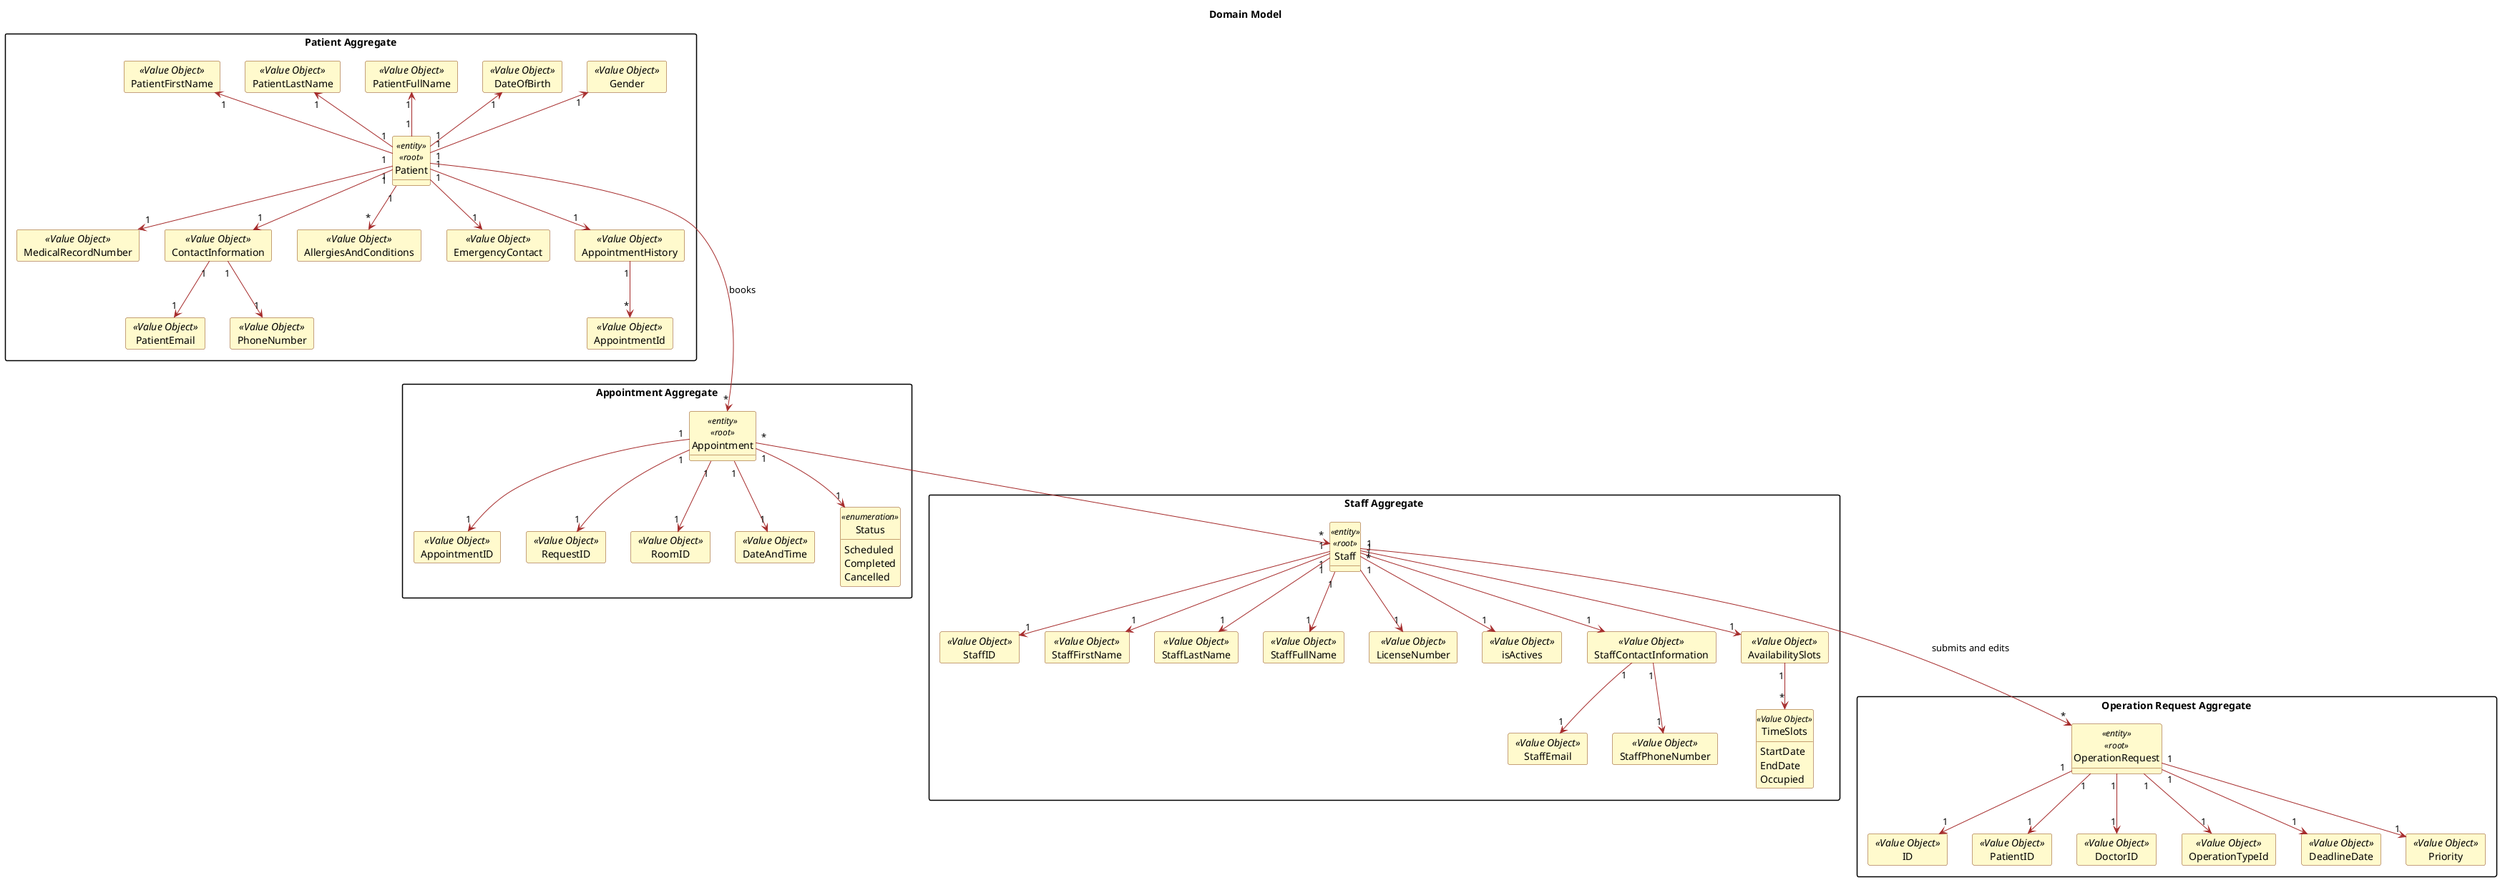 @startuml
hide circle
hide methods
allow_mixing

'skinparam monochrome false
'skinparam packageStyle rectangle
'skinparam shadowing false
'skinparam linetype ortho

' Title
title Domain Model


skinparam classAttributeIconSize 0

skinparam class {
    LifeLineBorderColor DodgerBlue
    LifeLineBackgroundColor APPLICATION
    BackgroundColor LemonChiffon
    ArrowColor Brown
    BorderColor SaddleBrown
}

skinparam packageStyle rectangle

skinparam card {
    LifeLineBorderColor DodgerBlue
    LifeLineBackgroundColor APPLICATION
    BackgroundColor LemonChiffon
    ArrowColor Brown
    BorderColor SaddleBrown
}


' Aggregates

package "Patient Aggregate" {

    entity Patient <<entity>><<root>> {
    }

    card PatientFirstName <<Value Object>>
    card PatientLastName <<Value Object>>
    card PatientFullName <<Value Object>>
    card DateOfBirth <<Value Object>>
    card Gender <<Value Object>>
    card MedicalRecordNumber <<Value Object>>
    card ContactInformation <<Value Object>>
    card AllergiesAndConditions <<Value Object>>
    card EmergencyContact <<Value Object>>
    card AppointmentHistory <<Value Object>>
    'card AppointmentHistory <<Value Object>>

    ' Atributos Contact Information
    card PatientEmail <<Value Object>>
    card PhoneNumber <<Value Object>>

    ' Atributos Appointment History
    card AppointmentId <<Value Object>>

    ' Relationships Contact Information
    ContactInformation "1"-->"1" PatientEmail
    ContactInformation "1"-->"1" PhoneNumber

    ' Relationships Appointment History
    AppointmentHistory "1" --> "*" AppointmentId 


    ' Relationships inside the Patient aggregate
    Patient "1" -u-> "1" PatientFirstName
    Patient "1" -u-> "1" PatientLastName
    Patient "1" -u-> "1" PatientFullName
    Patient "1" -u-> "1" DateOfBirth
    Patient "1" -u-> "1" Gender
    Patient "1" --> "1" MedicalRecordNumber
    Patient "1" --> "1" ContactInformation
    Patient "1" --> "*" AllergiesAndConditions
    Patient "1" --> "1" EmergencyContact
    Patient "1" --> "1" AppointmentHistory

}

package "Staff Aggregate" {

    entity Staff <<entity>><<root>> {
    }

    card StaffID <<Value Object>>
    card StaffFirstName <<Value Object>>
    card StaffLastName <<Value Object>>
    card StaffFullName <<Value Object>>
    card LicenseNumber <<Value Object>>
    card isActives <<Value Object>>

    'specialization é entidade
    card StaffContactInformation <<Value Object>>
    card AvailabilitySlots <<Value Object>>
    entity TimeSlots <<Value Object>> {
        StartDate
        EndDate
        Occupied
    }

    ' Atributos Contact Information
    card StaffEmail <<Value Object>>
    card StaffPhoneNumber <<Value Object>>

    'Relationships Contact Information
    StaffContactInformation "1" -d-> "1" StaffEmail
    StaffContactInformation "1" -d-> "1" StaffPhoneNumber

    'Relationships inside the Staff aggregate
    Staff "1" --> "1" StaffFirstName
    Staff "1" --> "1" StaffLastName
    Staff "1" --> "1" StaffFullName
    Staff "1" -d-> "1" StaffID
    Staff "1" --> "1" LicenseNumber
    Staff "1" -d-> "1" StaffContactInformation
    Staff "1" --> "1" AvailabilitySlots
    Staff "1" --> "1" isActives
    AvailabilitySlots "1" -d-> "*" TimeSlots


}

package "Operation Request Aggregate" {

    entity OperationRequest <<entity>><<root>> {
    }

    card ID <<Value Object>>
    card PatientID <<Value Object>>
    card DoctorID <<Value Object>>
    card OperationTypeId <<Value Object>>
    card DeadlineDate <<Value Object>>
    card Priority <<Value Object>>

    'Relationships
    OperationRequest "1" -d-> "1" ID
    OperationRequest "1" -d-> "1" PatientID
    OperationRequest "1" -d-> "1" DoctorID
    OperationRequest "1" -d-> "1" OperationTypeId
    OperationRequest "1" -d-> "1" DeadlineDate
    OperationRequest "1" -d-> "1" Priority


}

package "Appointment Aggregate" {

    entity Appointment <<entity>><<root>> {
    }

    card AppointmentID <<Value Object>>
    card RequestID <<Value Object>>
    card RoomID <<Value Object>>
    card DateAndTime <<Value Object>>
    enum Status <<enumeration>> {
        Scheduled
        Completed
        Cancelled
    }

    'Relationships
    Appointment "1" --> "1" AppointmentID
    Appointment "1" --> "1" RequestID
    Appointment "1" --> "1" RoomID
    Appointment "1" --> "1" DateAndTime
    Appointment "1" --> "1" Status


}


' Relationships

' US 5.1.3, mas ficou esclarecido que NÃO é o patient que dá book, mas sim o Planning Module
Patient "1" ----> "*" Appointment: books

Staff "*" -d--> "*" OperationRequest: submits and edits

Appointment "*" --> "*" Staff



@enduml
